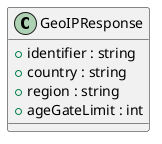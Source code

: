 @startuml
class GeoIPResponse {
    + identifier : string
    + country : string
    + region : string
    + ageGateLimit : int
}
@enduml
